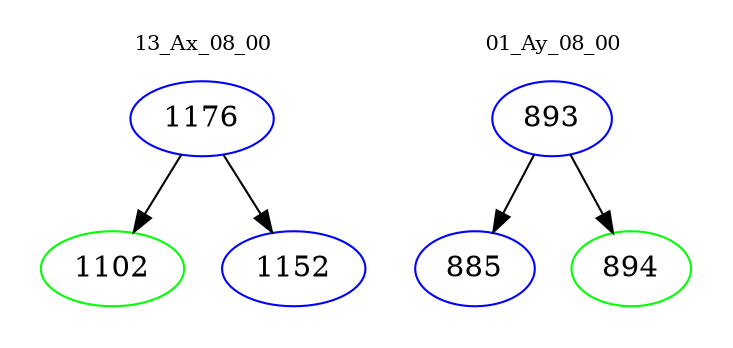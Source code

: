 digraph{
subgraph cluster_0 {
color = white
label = "13_Ax_08_00";
fontsize=10;
T0_1176 [label="1176", color="blue"]
T0_1176 -> T0_1102 [color="black"]
T0_1102 [label="1102", color="green"]
T0_1176 -> T0_1152 [color="black"]
T0_1152 [label="1152", color="blue"]
}
subgraph cluster_1 {
color = white
label = "01_Ay_08_00";
fontsize=10;
T1_893 [label="893", color="blue"]
T1_893 -> T1_885 [color="black"]
T1_885 [label="885", color="blue"]
T1_893 -> T1_894 [color="black"]
T1_894 [label="894", color="green"]
}
}
